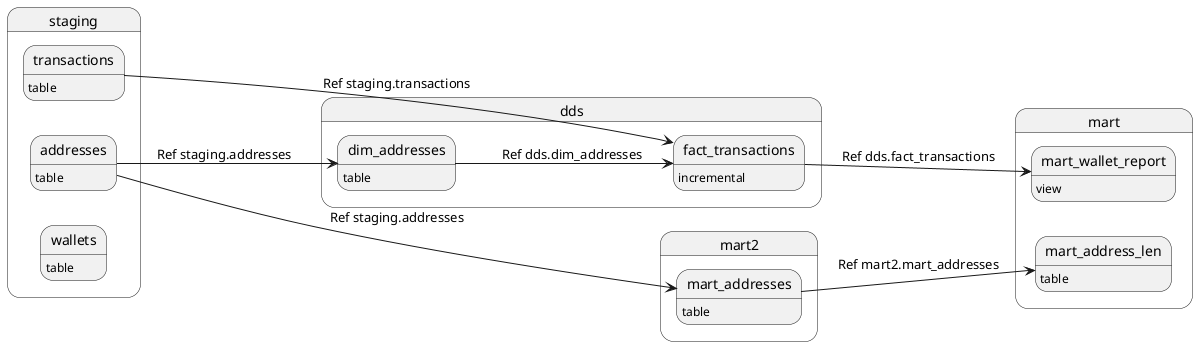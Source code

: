 
@startuml demo
left to right direction
state staging {
    state staging.addresses: table
    state staging.transactions: table
    state staging.wallets: table
}
state dds {
    state dds.dim_addresses: table
    state dds.fact_transactions: incremental
}
state mart {
    state mart.mart_address_len: table
    state mart.mart_wallet_report: view
}
state mart2 {
    state mart2.mart_addresses: table
}
staging.addresses-->dds.dim_addresses: Ref staging.addresses
staging.addresses-->mart2.mart_addresses: Ref staging.addresses
staging.transactions-->dds.fact_transactions: Ref staging.transactions
dds.dim_addresses-->dds.fact_transactions: Ref dds.dim_addresses
dds.fact_transactions-->mart.mart_wallet_report: Ref dds.fact_transactions
mart2.mart_addresses-->mart.mart_address_len: Ref mart2.mart_addresses


@enduml